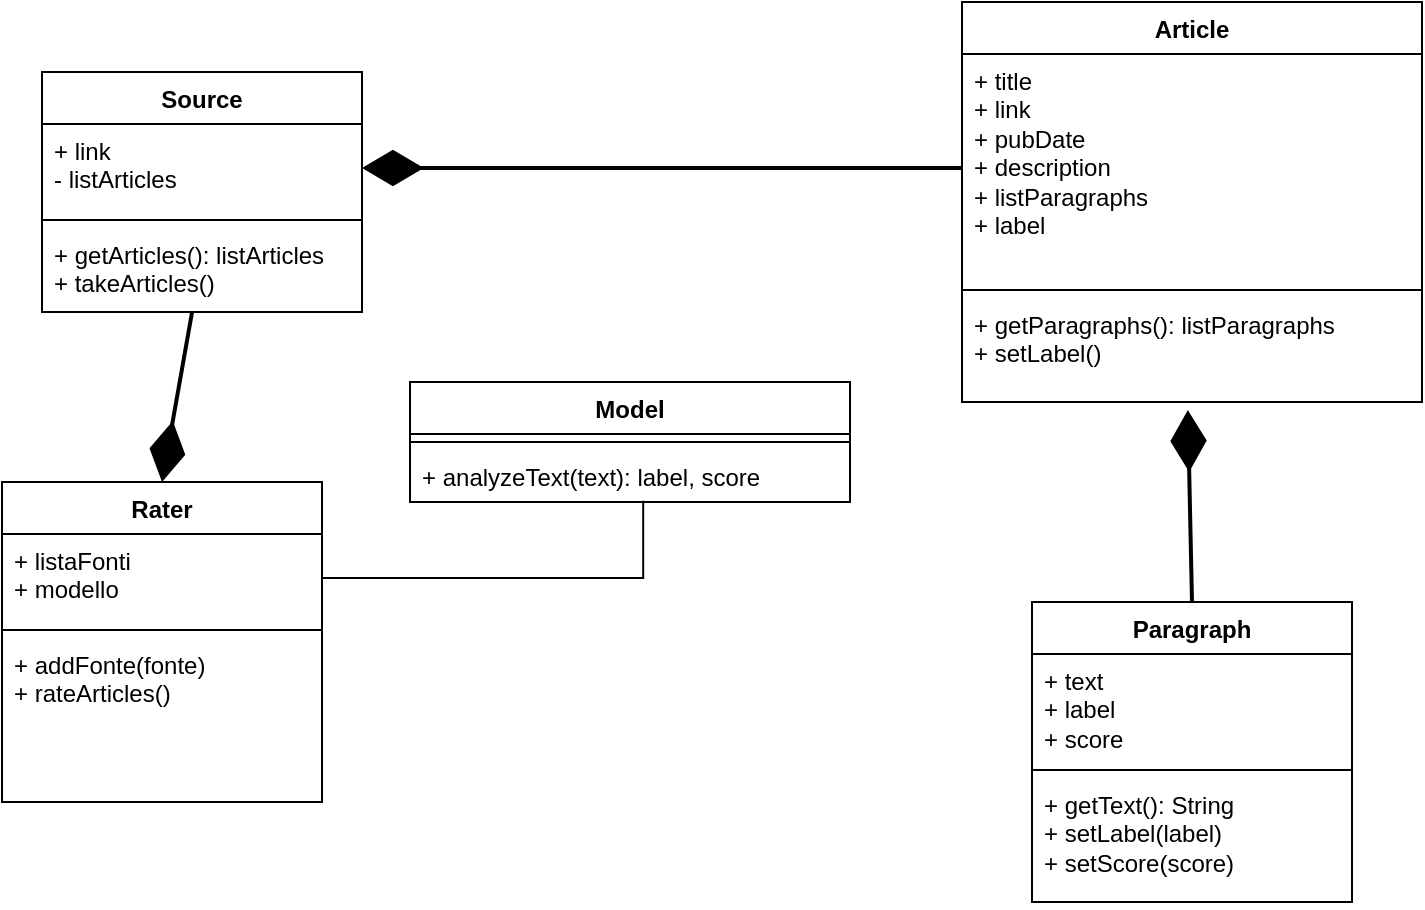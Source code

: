 <mxfile version="21.3.0" type="device">
  <diagram id="C5RBs43oDa-KdzZeNtuy" name="Page-1">
    <mxGraphModel dx="1434" dy="790" grid="1" gridSize="10" guides="1" tooltips="1" connect="1" arrows="1" fold="1" page="1" pageScale="1" pageWidth="827" pageHeight="1169" math="0" shadow="0">
      <root>
        <mxCell id="WIyWlLk6GJQsqaUBKTNV-0" />
        <mxCell id="WIyWlLk6GJQsqaUBKTNV-1" parent="WIyWlLk6GJQsqaUBKTNV-0" />
        <mxCell id="XuiQ5eqaM7n8MXroZ0_V-4" value="&lt;div&gt;Source&lt;/div&gt;" style="swimlane;fontStyle=1;align=center;verticalAlign=top;childLayout=stackLayout;horizontal=1;startSize=26;horizontalStack=0;resizeParent=1;resizeParentMax=0;resizeLast=0;collapsible=1;marginBottom=0;whiteSpace=wrap;html=1;" parent="WIyWlLk6GJQsqaUBKTNV-1" vertex="1">
          <mxGeometry x="120" y="155" width="160" height="120" as="geometry" />
        </mxCell>
        <mxCell id="XuiQ5eqaM7n8MXroZ0_V-5" value="+ link&lt;br&gt;- listArticles" style="text;strokeColor=none;fillColor=none;align=left;verticalAlign=top;spacingLeft=4;spacingRight=4;overflow=hidden;rotatable=0;points=[[0,0.5],[1,0.5]];portConstraint=eastwest;whiteSpace=wrap;html=1;" parent="XuiQ5eqaM7n8MXroZ0_V-4" vertex="1">
          <mxGeometry y="26" width="160" height="44" as="geometry" />
        </mxCell>
        <mxCell id="XuiQ5eqaM7n8MXroZ0_V-6" value="" style="line;strokeWidth=1;fillColor=none;align=left;verticalAlign=middle;spacingTop=-1;spacingLeft=3;spacingRight=3;rotatable=0;labelPosition=right;points=[];portConstraint=eastwest;strokeColor=inherit;" parent="XuiQ5eqaM7n8MXroZ0_V-4" vertex="1">
          <mxGeometry y="70" width="160" height="8" as="geometry" />
        </mxCell>
        <mxCell id="XuiQ5eqaM7n8MXroZ0_V-7" value="&lt;div&gt;+ getArticles(): listArticles&lt;/div&gt;&lt;div&gt;+ takeArticles()&lt;br&gt;&lt;/div&gt;" style="text;strokeColor=none;fillColor=none;align=left;verticalAlign=top;spacingLeft=4;spacingRight=4;overflow=hidden;rotatable=0;points=[[0,0.5],[1,0.5]];portConstraint=eastwest;whiteSpace=wrap;html=1;" parent="XuiQ5eqaM7n8MXroZ0_V-4" vertex="1">
          <mxGeometry y="78" width="160" height="42" as="geometry" />
        </mxCell>
        <mxCell id="XuiQ5eqaM7n8MXroZ0_V-8" value="Article" style="swimlane;fontStyle=1;align=center;verticalAlign=top;childLayout=stackLayout;horizontal=1;startSize=26;horizontalStack=0;resizeParent=1;resizeParentMax=0;resizeLast=0;collapsible=1;marginBottom=0;whiteSpace=wrap;html=1;" parent="WIyWlLk6GJQsqaUBKTNV-1" vertex="1">
          <mxGeometry x="580" y="120" width="230" height="200" as="geometry" />
        </mxCell>
        <mxCell id="XuiQ5eqaM7n8MXroZ0_V-9" value="+ title&lt;br&gt;+ link&lt;br&gt;+ pubDate&lt;br&gt;+ description&lt;br&gt;+ listParagraphs&lt;br&gt;+ label" style="text;strokeColor=none;fillColor=none;align=left;verticalAlign=top;spacingLeft=4;spacingRight=4;overflow=hidden;rotatable=0;points=[[0,0.5],[1,0.5]];portConstraint=eastwest;whiteSpace=wrap;html=1;" parent="XuiQ5eqaM7n8MXroZ0_V-8" vertex="1">
          <mxGeometry y="26" width="230" height="114" as="geometry" />
        </mxCell>
        <mxCell id="XuiQ5eqaM7n8MXroZ0_V-10" value="" style="line;strokeWidth=1;fillColor=none;align=left;verticalAlign=middle;spacingTop=-1;spacingLeft=3;spacingRight=3;rotatable=0;labelPosition=right;points=[];portConstraint=eastwest;strokeColor=inherit;" parent="XuiQ5eqaM7n8MXroZ0_V-8" vertex="1">
          <mxGeometry y="140" width="230" height="8" as="geometry" />
        </mxCell>
        <mxCell id="XuiQ5eqaM7n8MXroZ0_V-11" value="+ getParagraphs(): listParagraphs&lt;br&gt;+ setLabel()" style="text;strokeColor=none;fillColor=none;align=left;verticalAlign=top;spacingLeft=4;spacingRight=4;overflow=hidden;rotatable=0;points=[[0,0.5],[1,0.5]];portConstraint=eastwest;whiteSpace=wrap;html=1;" parent="XuiQ5eqaM7n8MXroZ0_V-8" vertex="1">
          <mxGeometry y="148" width="230" height="52" as="geometry" />
        </mxCell>
        <mxCell id="XuiQ5eqaM7n8MXroZ0_V-16" value="&lt;div&gt;Paragraph&lt;/div&gt;" style="swimlane;fontStyle=1;align=center;verticalAlign=top;childLayout=stackLayout;horizontal=1;startSize=26;horizontalStack=0;resizeParent=1;resizeParentMax=0;resizeLast=0;collapsible=1;marginBottom=0;whiteSpace=wrap;html=1;" parent="WIyWlLk6GJQsqaUBKTNV-1" vertex="1">
          <mxGeometry x="615" y="420" width="160" height="150" as="geometry" />
        </mxCell>
        <mxCell id="XuiQ5eqaM7n8MXroZ0_V-17" value="+ text&lt;br&gt;+ label&lt;br&gt;+ score&lt;br&gt;" style="text;strokeColor=none;fillColor=none;align=left;verticalAlign=top;spacingLeft=4;spacingRight=4;overflow=hidden;rotatable=0;points=[[0,0.5],[1,0.5]];portConstraint=eastwest;whiteSpace=wrap;html=1;" parent="XuiQ5eqaM7n8MXroZ0_V-16" vertex="1">
          <mxGeometry y="26" width="160" height="54" as="geometry" />
        </mxCell>
        <mxCell id="XuiQ5eqaM7n8MXroZ0_V-18" value="" style="line;strokeWidth=1;fillColor=none;align=left;verticalAlign=middle;spacingTop=-1;spacingLeft=3;spacingRight=3;rotatable=0;labelPosition=right;points=[];portConstraint=eastwest;strokeColor=inherit;" parent="XuiQ5eqaM7n8MXroZ0_V-16" vertex="1">
          <mxGeometry y="80" width="160" height="8" as="geometry" />
        </mxCell>
        <mxCell id="XuiQ5eqaM7n8MXroZ0_V-19" value="+ getText(): String&lt;br&gt;+ setLabel(label)&lt;br&gt;+ setScore(score)" style="text;strokeColor=none;fillColor=none;align=left;verticalAlign=top;spacingLeft=4;spacingRight=4;overflow=hidden;rotatable=0;points=[[0,0.5],[1,0.5]];portConstraint=eastwest;whiteSpace=wrap;html=1;" parent="XuiQ5eqaM7n8MXroZ0_V-16" vertex="1">
          <mxGeometry y="88" width="160" height="62" as="geometry" />
        </mxCell>
        <mxCell id="XuiQ5eqaM7n8MXroZ0_V-20" style="rounded=0;orthogonalLoop=1;jettySize=auto;html=1;exitX=1;exitY=0.5;exitDx=0;exitDy=0;entryX=0;entryY=0.5;entryDx=0;entryDy=0;startArrow=diamondThin;startFill=1;endArrow=none;endFill=0;endSize=25;strokeWidth=2;startSize=25;" parent="WIyWlLk6GJQsqaUBKTNV-1" source="XuiQ5eqaM7n8MXroZ0_V-5" target="XuiQ5eqaM7n8MXroZ0_V-9" edge="1">
          <mxGeometry relative="1" as="geometry" />
        </mxCell>
        <mxCell id="XuiQ5eqaM7n8MXroZ0_V-30" value="Model" style="swimlane;fontStyle=1;align=center;verticalAlign=top;childLayout=stackLayout;horizontal=1;startSize=26;horizontalStack=0;resizeParent=1;resizeParentMax=0;resizeLast=0;collapsible=1;marginBottom=0;whiteSpace=wrap;html=1;" parent="WIyWlLk6GJQsqaUBKTNV-1" vertex="1">
          <mxGeometry x="304" y="310" width="220" height="60" as="geometry" />
        </mxCell>
        <mxCell id="XuiQ5eqaM7n8MXroZ0_V-32" value="" style="line;strokeWidth=1;fillColor=none;align=left;verticalAlign=middle;spacingTop=-1;spacingLeft=3;spacingRight=3;rotatable=0;labelPosition=right;points=[];portConstraint=eastwest;strokeColor=inherit;" parent="XuiQ5eqaM7n8MXroZ0_V-30" vertex="1">
          <mxGeometry y="26" width="220" height="8" as="geometry" />
        </mxCell>
        <mxCell id="XuiQ5eqaM7n8MXroZ0_V-33" value="+ analyzeText(text): label, score" style="text;strokeColor=none;fillColor=none;align=left;verticalAlign=top;spacingLeft=4;spacingRight=4;overflow=hidden;rotatable=0;points=[[0,0.5],[1,0.5]];portConstraint=eastwest;whiteSpace=wrap;html=1;" parent="XuiQ5eqaM7n8MXroZ0_V-30" vertex="1">
          <mxGeometry y="34" width="220" height="26" as="geometry" />
        </mxCell>
        <mxCell id="XuiQ5eqaM7n8MXroZ0_V-35" value="Rater" style="swimlane;fontStyle=1;align=center;verticalAlign=top;childLayout=stackLayout;horizontal=1;startSize=26;horizontalStack=0;resizeParent=1;resizeParentMax=0;resizeLast=0;collapsible=1;marginBottom=0;whiteSpace=wrap;html=1;" parent="WIyWlLk6GJQsqaUBKTNV-1" vertex="1">
          <mxGeometry x="100" y="360" width="160" height="160" as="geometry" />
        </mxCell>
        <mxCell id="XuiQ5eqaM7n8MXroZ0_V-36" value="&lt;div&gt;+ listaFonti&lt;/div&gt;&lt;div&gt;+ modello&lt;br&gt;&lt;/div&gt;" style="text;strokeColor=none;fillColor=none;align=left;verticalAlign=top;spacingLeft=4;spacingRight=4;overflow=hidden;rotatable=0;points=[[0,0.5],[1,0.5]];portConstraint=eastwest;whiteSpace=wrap;html=1;" parent="XuiQ5eqaM7n8MXroZ0_V-35" vertex="1">
          <mxGeometry y="26" width="160" height="44" as="geometry" />
        </mxCell>
        <mxCell id="XuiQ5eqaM7n8MXroZ0_V-37" value="" style="line;strokeWidth=1;fillColor=none;align=left;verticalAlign=middle;spacingTop=-1;spacingLeft=3;spacingRight=3;rotatable=0;labelPosition=right;points=[];portConstraint=eastwest;strokeColor=inherit;" parent="XuiQ5eqaM7n8MXroZ0_V-35" vertex="1">
          <mxGeometry y="70" width="160" height="8" as="geometry" />
        </mxCell>
        <mxCell id="XuiQ5eqaM7n8MXroZ0_V-38" value="+ addFonte(fonte)&lt;br&gt;+ rateArticles()" style="text;strokeColor=none;fillColor=none;align=left;verticalAlign=top;spacingLeft=4;spacingRight=4;overflow=hidden;rotatable=0;points=[[0,0.5],[1,0.5]];portConstraint=eastwest;whiteSpace=wrap;html=1;" parent="XuiQ5eqaM7n8MXroZ0_V-35" vertex="1">
          <mxGeometry y="78" width="160" height="82" as="geometry" />
        </mxCell>
        <mxCell id="XuiQ5eqaM7n8MXroZ0_V-39" style="edgeStyle=orthogonalEdgeStyle;rounded=0;orthogonalLoop=1;jettySize=auto;html=1;exitX=1;exitY=0.5;exitDx=0;exitDy=0;entryX=0.53;entryY=0.974;entryDx=0;entryDy=0;entryPerimeter=0;startArrow=none;startFill=0;endArrow=none;endFill=0;startSize=9;" parent="WIyWlLk6GJQsqaUBKTNV-1" source="XuiQ5eqaM7n8MXroZ0_V-36" target="XuiQ5eqaM7n8MXroZ0_V-33" edge="1">
          <mxGeometry relative="1" as="geometry" />
        </mxCell>
        <mxCell id="OYb1CWeVJmfVHt4li-ox-0" style="rounded=0;orthogonalLoop=1;jettySize=auto;html=1;exitX=0.491;exitY=1.077;exitDx=0;exitDy=0;entryX=0.5;entryY=0;entryDx=0;entryDy=0;startArrow=diamondThin;startFill=1;endArrow=none;endFill=0;endSize=25;strokeWidth=2;startSize=25;exitPerimeter=0;" parent="WIyWlLk6GJQsqaUBKTNV-1" source="XuiQ5eqaM7n8MXroZ0_V-11" target="XuiQ5eqaM7n8MXroZ0_V-16" edge="1">
          <mxGeometry relative="1" as="geometry">
            <mxPoint x="410" y="420" as="sourcePoint" />
            <mxPoint x="710" y="420" as="targetPoint" />
          </mxGeometry>
        </mxCell>
        <mxCell id="OYb1CWeVJmfVHt4li-ox-1" style="rounded=0;orthogonalLoop=1;jettySize=auto;html=1;exitX=0.5;exitY=0;exitDx=0;exitDy=0;startArrow=diamondThin;startFill=1;endArrow=none;endFill=0;endSize=25;strokeWidth=2;startSize=25;entryX=0.469;entryY=1;entryDx=0;entryDy=0;entryPerimeter=0;" parent="WIyWlLk6GJQsqaUBKTNV-1" source="XuiQ5eqaM7n8MXroZ0_V-35" target="XuiQ5eqaM7n8MXroZ0_V-7" edge="1">
          <mxGeometry relative="1" as="geometry">
            <mxPoint x="170" y="264" as="sourcePoint" />
            <mxPoint x="170" y="280" as="targetPoint" />
          </mxGeometry>
        </mxCell>
      </root>
    </mxGraphModel>
  </diagram>
</mxfile>
